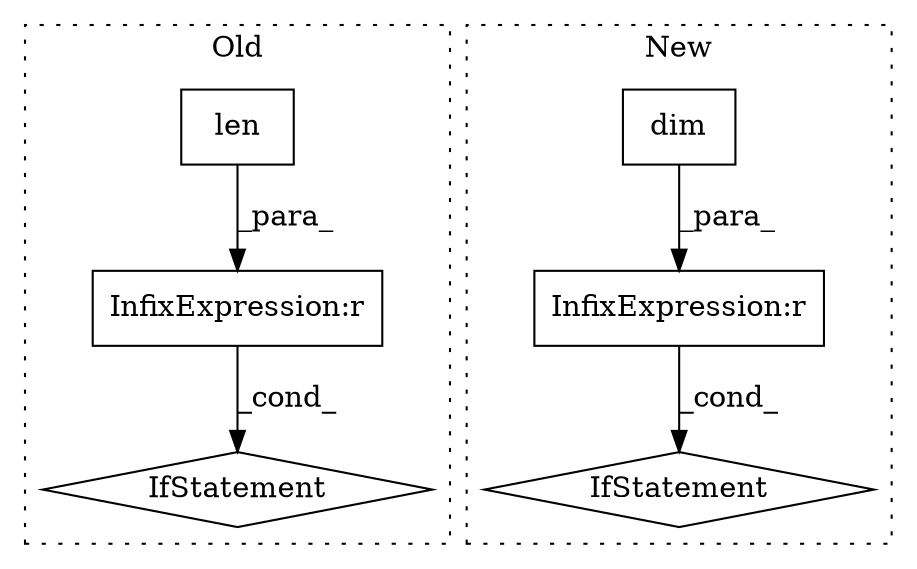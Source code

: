 digraph G {
subgraph cluster0 {
1 [label="IfStatement" a="25" s="2282,2317" l="4,2" shape="diamond"];
5 [label="len" a="32" s="2286,2311" l="4,1" shape="box"];
6 [label="InfixExpression:r" a="27" s="2312" l="4" shape="box"];
label = "Old";
style="dotted";
}
subgraph cluster1 {
2 [label="dim" a="32" s="2057" l="5" shape="box"];
3 [label="IfStatement" a="25" s="2074,2088" l="4,2" shape="diamond"];
4 [label="InfixExpression:r" a="27" s="2062" l="4" shape="box"];
label = "New";
style="dotted";
}
2 -> 4 [label="_para_"];
4 -> 3 [label="_cond_"];
5 -> 6 [label="_para_"];
6 -> 1 [label="_cond_"];
}